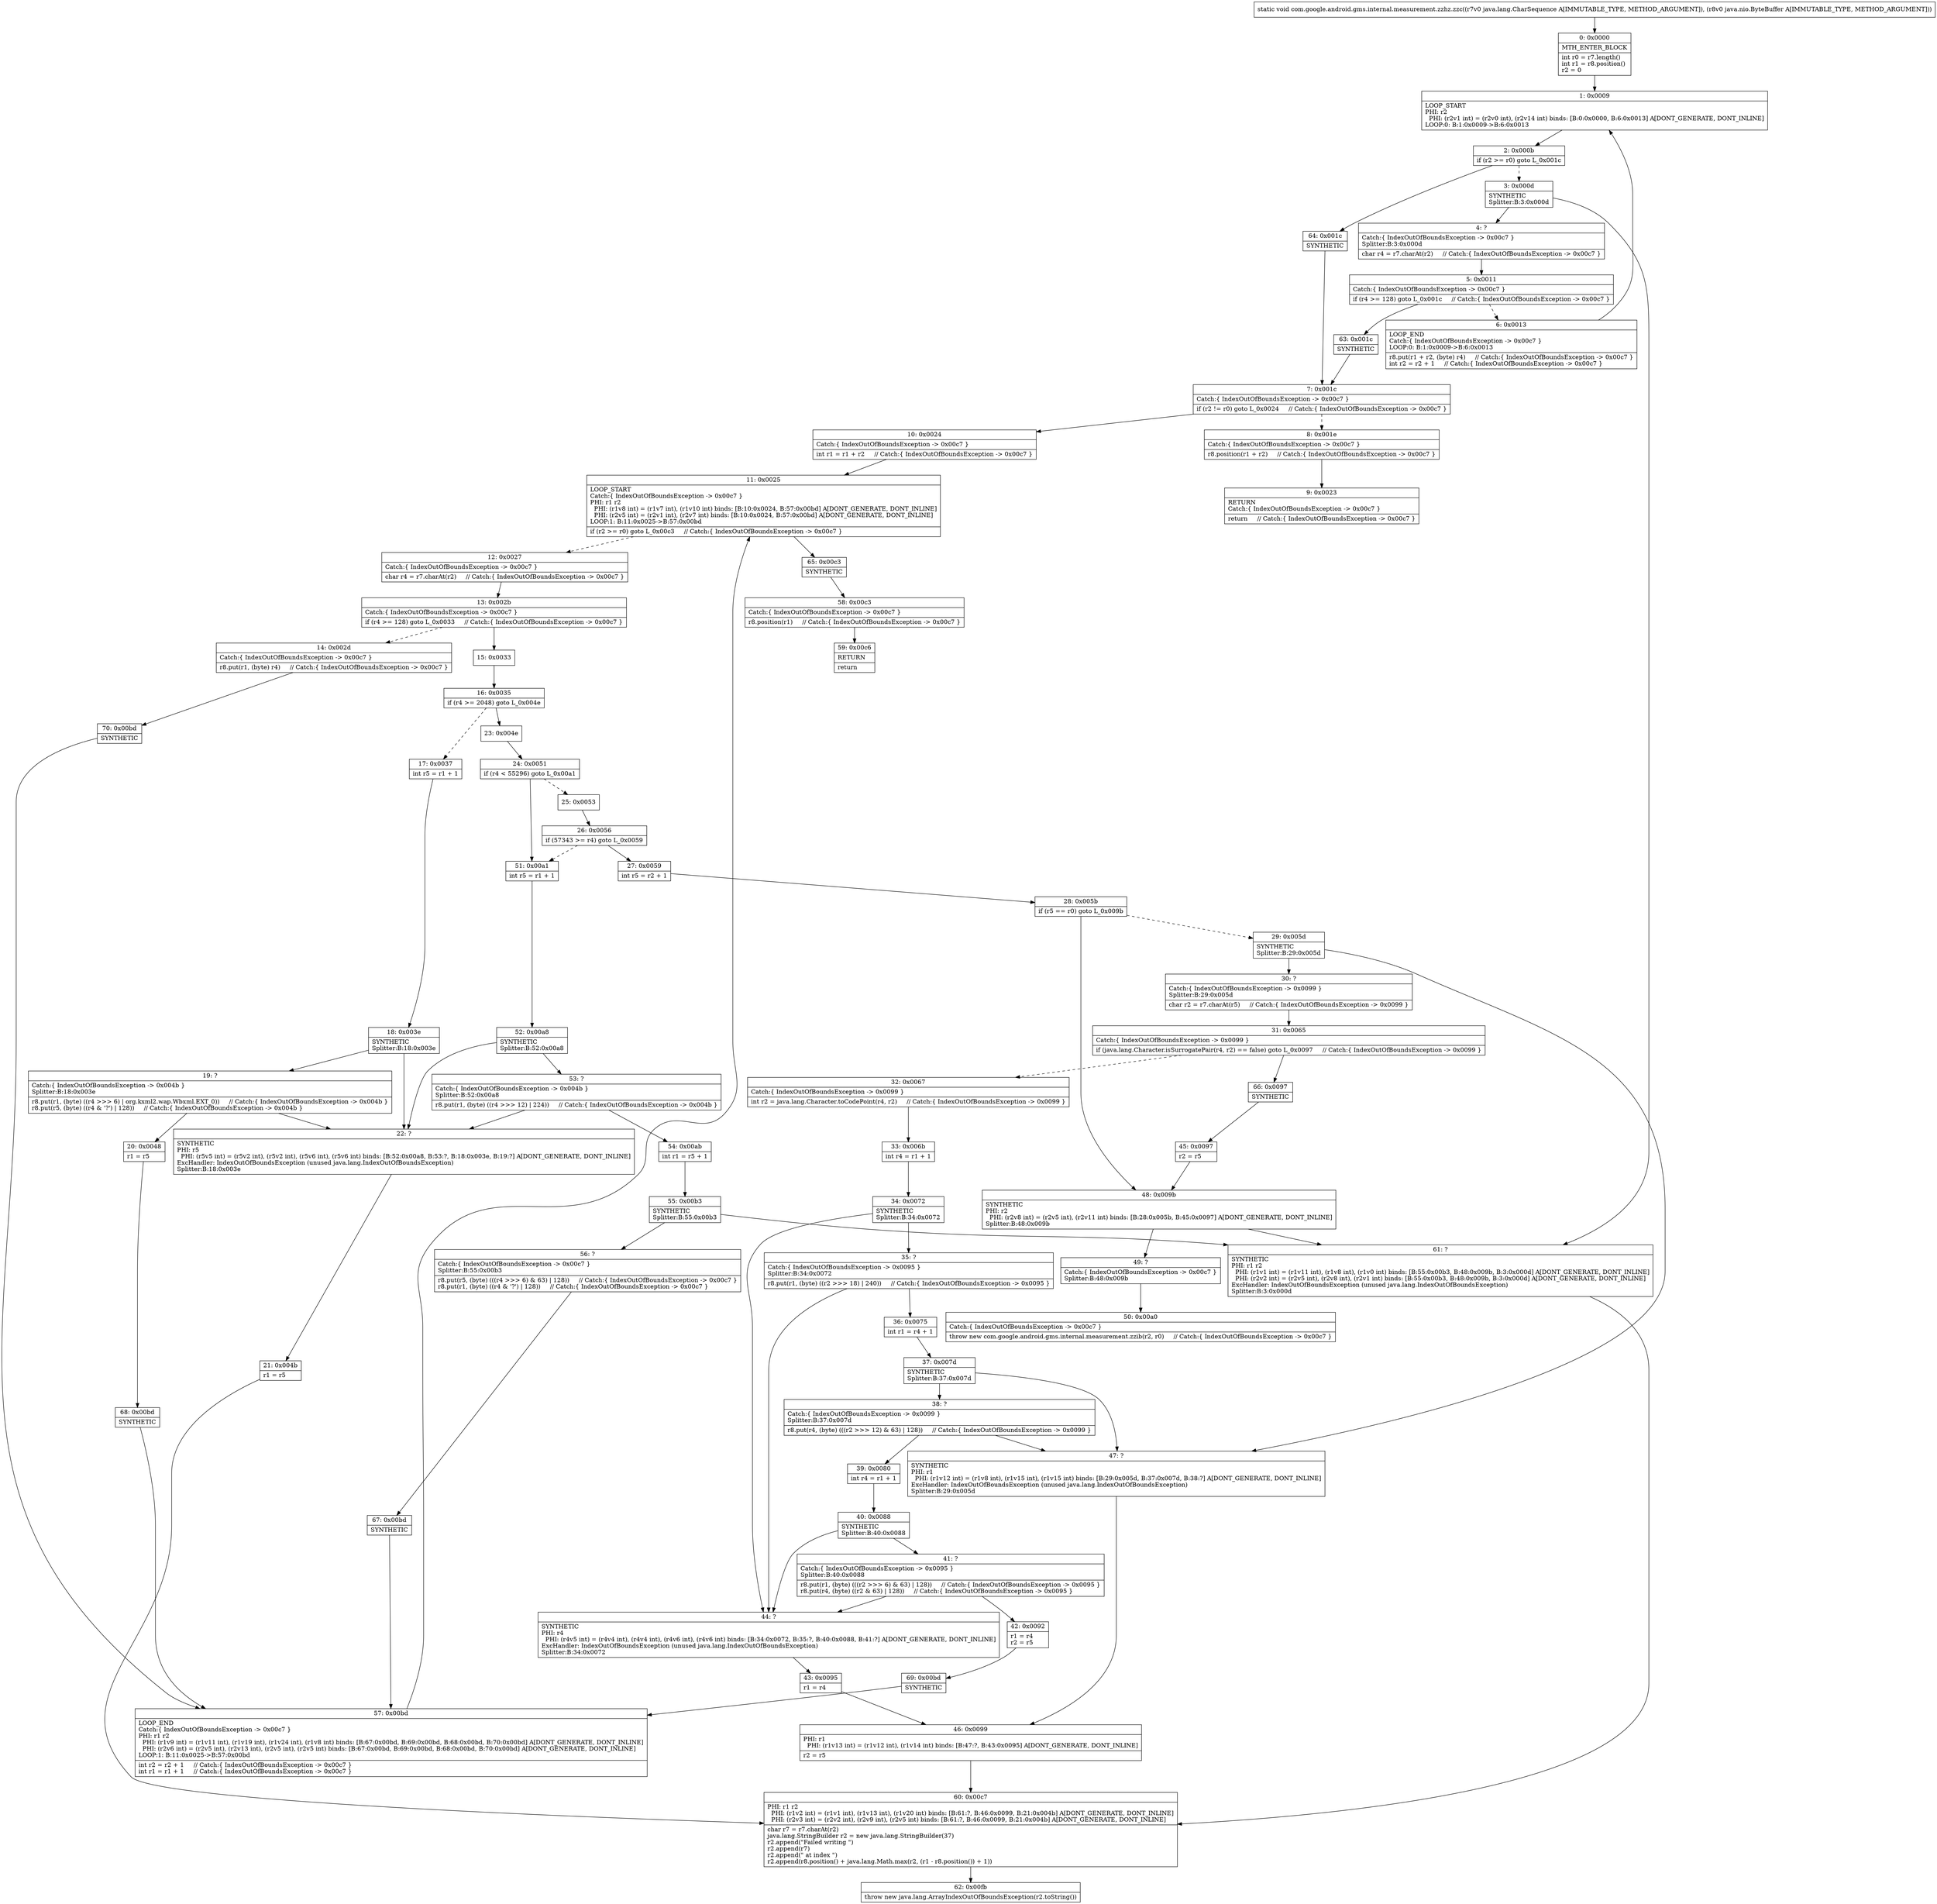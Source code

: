 digraph "CFG forcom.google.android.gms.internal.measurement.zzhz.zzc(Ljava\/lang\/CharSequence;Ljava\/nio\/ByteBuffer;)V" {
Node_0 [shape=record,label="{0\:\ 0x0000|MTH_ENTER_BLOCK\l|int r0 = r7.length()\lint r1 = r8.position()\lr2 = 0\l}"];
Node_1 [shape=record,label="{1\:\ 0x0009|LOOP_START\lPHI: r2 \l  PHI: (r2v1 int) = (r2v0 int), (r2v14 int) binds: [B:0:0x0000, B:6:0x0013] A[DONT_GENERATE, DONT_INLINE]\lLOOP:0: B:1:0x0009\-\>B:6:0x0013\l}"];
Node_2 [shape=record,label="{2\:\ 0x000b|if (r2 \>= r0) goto L_0x001c\l}"];
Node_3 [shape=record,label="{3\:\ 0x000d|SYNTHETIC\lSplitter:B:3:0x000d\l}"];
Node_4 [shape=record,label="{4\:\ ?|Catch:\{ IndexOutOfBoundsException \-\> 0x00c7 \}\lSplitter:B:3:0x000d\l|char r4 = r7.charAt(r2)     \/\/ Catch:\{ IndexOutOfBoundsException \-\> 0x00c7 \}\l}"];
Node_5 [shape=record,label="{5\:\ 0x0011|Catch:\{ IndexOutOfBoundsException \-\> 0x00c7 \}\l|if (r4 \>= 128) goto L_0x001c     \/\/ Catch:\{ IndexOutOfBoundsException \-\> 0x00c7 \}\l}"];
Node_6 [shape=record,label="{6\:\ 0x0013|LOOP_END\lCatch:\{ IndexOutOfBoundsException \-\> 0x00c7 \}\lLOOP:0: B:1:0x0009\-\>B:6:0x0013\l|r8.put(r1 + r2, (byte) r4)     \/\/ Catch:\{ IndexOutOfBoundsException \-\> 0x00c7 \}\lint r2 = r2 + 1     \/\/ Catch:\{ IndexOutOfBoundsException \-\> 0x00c7 \}\l}"];
Node_7 [shape=record,label="{7\:\ 0x001c|Catch:\{ IndexOutOfBoundsException \-\> 0x00c7 \}\l|if (r2 != r0) goto L_0x0024     \/\/ Catch:\{ IndexOutOfBoundsException \-\> 0x00c7 \}\l}"];
Node_8 [shape=record,label="{8\:\ 0x001e|Catch:\{ IndexOutOfBoundsException \-\> 0x00c7 \}\l|r8.position(r1 + r2)     \/\/ Catch:\{ IndexOutOfBoundsException \-\> 0x00c7 \}\l}"];
Node_9 [shape=record,label="{9\:\ 0x0023|RETURN\lCatch:\{ IndexOutOfBoundsException \-\> 0x00c7 \}\l|return     \/\/ Catch:\{ IndexOutOfBoundsException \-\> 0x00c7 \}\l}"];
Node_10 [shape=record,label="{10\:\ 0x0024|Catch:\{ IndexOutOfBoundsException \-\> 0x00c7 \}\l|int r1 = r1 + r2     \/\/ Catch:\{ IndexOutOfBoundsException \-\> 0x00c7 \}\l}"];
Node_11 [shape=record,label="{11\:\ 0x0025|LOOP_START\lCatch:\{ IndexOutOfBoundsException \-\> 0x00c7 \}\lPHI: r1 r2 \l  PHI: (r1v8 int) = (r1v7 int), (r1v10 int) binds: [B:10:0x0024, B:57:0x00bd] A[DONT_GENERATE, DONT_INLINE]\l  PHI: (r2v5 int) = (r2v1 int), (r2v7 int) binds: [B:10:0x0024, B:57:0x00bd] A[DONT_GENERATE, DONT_INLINE]\lLOOP:1: B:11:0x0025\-\>B:57:0x00bd\l|if (r2 \>= r0) goto L_0x00c3     \/\/ Catch:\{ IndexOutOfBoundsException \-\> 0x00c7 \}\l}"];
Node_12 [shape=record,label="{12\:\ 0x0027|Catch:\{ IndexOutOfBoundsException \-\> 0x00c7 \}\l|char r4 = r7.charAt(r2)     \/\/ Catch:\{ IndexOutOfBoundsException \-\> 0x00c7 \}\l}"];
Node_13 [shape=record,label="{13\:\ 0x002b|Catch:\{ IndexOutOfBoundsException \-\> 0x00c7 \}\l|if (r4 \>= 128) goto L_0x0033     \/\/ Catch:\{ IndexOutOfBoundsException \-\> 0x00c7 \}\l}"];
Node_14 [shape=record,label="{14\:\ 0x002d|Catch:\{ IndexOutOfBoundsException \-\> 0x00c7 \}\l|r8.put(r1, (byte) r4)     \/\/ Catch:\{ IndexOutOfBoundsException \-\> 0x00c7 \}\l}"];
Node_15 [shape=record,label="{15\:\ 0x0033}"];
Node_16 [shape=record,label="{16\:\ 0x0035|if (r4 \>= 2048) goto L_0x004e\l}"];
Node_17 [shape=record,label="{17\:\ 0x0037|int r5 = r1 + 1\l}"];
Node_18 [shape=record,label="{18\:\ 0x003e|SYNTHETIC\lSplitter:B:18:0x003e\l}"];
Node_19 [shape=record,label="{19\:\ ?|Catch:\{ IndexOutOfBoundsException \-\> 0x004b \}\lSplitter:B:18:0x003e\l|r8.put(r1, (byte) ((r4 \>\>\> 6) \| org.kxml2.wap.Wbxml.EXT_0))     \/\/ Catch:\{ IndexOutOfBoundsException \-\> 0x004b \}\lr8.put(r5, (byte) ((r4 & '?') \| 128))     \/\/ Catch:\{ IndexOutOfBoundsException \-\> 0x004b \}\l}"];
Node_20 [shape=record,label="{20\:\ 0x0048|r1 = r5\l}"];
Node_21 [shape=record,label="{21\:\ 0x004b|r1 = r5\l}"];
Node_22 [shape=record,label="{22\:\ ?|SYNTHETIC\lPHI: r5 \l  PHI: (r5v5 int) = (r5v2 int), (r5v2 int), (r5v6 int), (r5v6 int) binds: [B:52:0x00a8, B:53:?, B:18:0x003e, B:19:?] A[DONT_GENERATE, DONT_INLINE]\lExcHandler: IndexOutOfBoundsException (unused java.lang.IndexOutOfBoundsException)\lSplitter:B:18:0x003e\l}"];
Node_23 [shape=record,label="{23\:\ 0x004e}"];
Node_24 [shape=record,label="{24\:\ 0x0051|if (r4 \< 55296) goto L_0x00a1\l}"];
Node_25 [shape=record,label="{25\:\ 0x0053}"];
Node_26 [shape=record,label="{26\:\ 0x0056|if (57343 \>= r4) goto L_0x0059\l}"];
Node_27 [shape=record,label="{27\:\ 0x0059|int r5 = r2 + 1\l}"];
Node_28 [shape=record,label="{28\:\ 0x005b|if (r5 == r0) goto L_0x009b\l}"];
Node_29 [shape=record,label="{29\:\ 0x005d|SYNTHETIC\lSplitter:B:29:0x005d\l}"];
Node_30 [shape=record,label="{30\:\ ?|Catch:\{ IndexOutOfBoundsException \-\> 0x0099 \}\lSplitter:B:29:0x005d\l|char r2 = r7.charAt(r5)     \/\/ Catch:\{ IndexOutOfBoundsException \-\> 0x0099 \}\l}"];
Node_31 [shape=record,label="{31\:\ 0x0065|Catch:\{ IndexOutOfBoundsException \-\> 0x0099 \}\l|if (java.lang.Character.isSurrogatePair(r4, r2) == false) goto L_0x0097     \/\/ Catch:\{ IndexOutOfBoundsException \-\> 0x0099 \}\l}"];
Node_32 [shape=record,label="{32\:\ 0x0067|Catch:\{ IndexOutOfBoundsException \-\> 0x0099 \}\l|int r2 = java.lang.Character.toCodePoint(r4, r2)     \/\/ Catch:\{ IndexOutOfBoundsException \-\> 0x0099 \}\l}"];
Node_33 [shape=record,label="{33\:\ 0x006b|int r4 = r1 + 1\l}"];
Node_34 [shape=record,label="{34\:\ 0x0072|SYNTHETIC\lSplitter:B:34:0x0072\l}"];
Node_35 [shape=record,label="{35\:\ ?|Catch:\{ IndexOutOfBoundsException \-\> 0x0095 \}\lSplitter:B:34:0x0072\l|r8.put(r1, (byte) ((r2 \>\>\> 18) \| 240))     \/\/ Catch:\{ IndexOutOfBoundsException \-\> 0x0095 \}\l}"];
Node_36 [shape=record,label="{36\:\ 0x0075|int r1 = r4 + 1\l}"];
Node_37 [shape=record,label="{37\:\ 0x007d|SYNTHETIC\lSplitter:B:37:0x007d\l}"];
Node_38 [shape=record,label="{38\:\ ?|Catch:\{ IndexOutOfBoundsException \-\> 0x0099 \}\lSplitter:B:37:0x007d\l|r8.put(r4, (byte) (((r2 \>\>\> 12) & 63) \| 128))     \/\/ Catch:\{ IndexOutOfBoundsException \-\> 0x0099 \}\l}"];
Node_39 [shape=record,label="{39\:\ 0x0080|int r4 = r1 + 1\l}"];
Node_40 [shape=record,label="{40\:\ 0x0088|SYNTHETIC\lSplitter:B:40:0x0088\l}"];
Node_41 [shape=record,label="{41\:\ ?|Catch:\{ IndexOutOfBoundsException \-\> 0x0095 \}\lSplitter:B:40:0x0088\l|r8.put(r1, (byte) (((r2 \>\>\> 6) & 63) \| 128))     \/\/ Catch:\{ IndexOutOfBoundsException \-\> 0x0095 \}\lr8.put(r4, (byte) ((r2 & 63) \| 128))     \/\/ Catch:\{ IndexOutOfBoundsException \-\> 0x0095 \}\l}"];
Node_42 [shape=record,label="{42\:\ 0x0092|r1 = r4\lr2 = r5\l}"];
Node_43 [shape=record,label="{43\:\ 0x0095|r1 = r4\l}"];
Node_44 [shape=record,label="{44\:\ ?|SYNTHETIC\lPHI: r4 \l  PHI: (r4v5 int) = (r4v4 int), (r4v4 int), (r4v6 int), (r4v6 int) binds: [B:34:0x0072, B:35:?, B:40:0x0088, B:41:?] A[DONT_GENERATE, DONT_INLINE]\lExcHandler: IndexOutOfBoundsException (unused java.lang.IndexOutOfBoundsException)\lSplitter:B:34:0x0072\l}"];
Node_45 [shape=record,label="{45\:\ 0x0097|r2 = r5\l}"];
Node_46 [shape=record,label="{46\:\ 0x0099|PHI: r1 \l  PHI: (r1v13 int) = (r1v12 int), (r1v14 int) binds: [B:47:?, B:43:0x0095] A[DONT_GENERATE, DONT_INLINE]\l|r2 = r5\l}"];
Node_47 [shape=record,label="{47\:\ ?|SYNTHETIC\lPHI: r1 \l  PHI: (r1v12 int) = (r1v8 int), (r1v15 int), (r1v15 int) binds: [B:29:0x005d, B:37:0x007d, B:38:?] A[DONT_GENERATE, DONT_INLINE]\lExcHandler: IndexOutOfBoundsException (unused java.lang.IndexOutOfBoundsException)\lSplitter:B:29:0x005d\l}"];
Node_48 [shape=record,label="{48\:\ 0x009b|SYNTHETIC\lPHI: r2 \l  PHI: (r2v8 int) = (r2v5 int), (r2v11 int) binds: [B:28:0x005b, B:45:0x0097] A[DONT_GENERATE, DONT_INLINE]\lSplitter:B:48:0x009b\l}"];
Node_49 [shape=record,label="{49\:\ ?|Catch:\{ IndexOutOfBoundsException \-\> 0x00c7 \}\lSplitter:B:48:0x009b\l}"];
Node_50 [shape=record,label="{50\:\ 0x00a0|Catch:\{ IndexOutOfBoundsException \-\> 0x00c7 \}\l|throw new com.google.android.gms.internal.measurement.zzib(r2, r0)     \/\/ Catch:\{ IndexOutOfBoundsException \-\> 0x00c7 \}\l}"];
Node_51 [shape=record,label="{51\:\ 0x00a1|int r5 = r1 + 1\l}"];
Node_52 [shape=record,label="{52\:\ 0x00a8|SYNTHETIC\lSplitter:B:52:0x00a8\l}"];
Node_53 [shape=record,label="{53\:\ ?|Catch:\{ IndexOutOfBoundsException \-\> 0x004b \}\lSplitter:B:52:0x00a8\l|r8.put(r1, (byte) ((r4 \>\>\> 12) \| 224))     \/\/ Catch:\{ IndexOutOfBoundsException \-\> 0x004b \}\l}"];
Node_54 [shape=record,label="{54\:\ 0x00ab|int r1 = r5 + 1\l}"];
Node_55 [shape=record,label="{55\:\ 0x00b3|SYNTHETIC\lSplitter:B:55:0x00b3\l}"];
Node_56 [shape=record,label="{56\:\ ?|Catch:\{ IndexOutOfBoundsException \-\> 0x00c7 \}\lSplitter:B:55:0x00b3\l|r8.put(r5, (byte) (((r4 \>\>\> 6) & 63) \| 128))     \/\/ Catch:\{ IndexOutOfBoundsException \-\> 0x00c7 \}\lr8.put(r1, (byte) ((r4 & '?') \| 128))     \/\/ Catch:\{ IndexOutOfBoundsException \-\> 0x00c7 \}\l}"];
Node_57 [shape=record,label="{57\:\ 0x00bd|LOOP_END\lCatch:\{ IndexOutOfBoundsException \-\> 0x00c7 \}\lPHI: r1 r2 \l  PHI: (r1v9 int) = (r1v11 int), (r1v19 int), (r1v24 int), (r1v8 int) binds: [B:67:0x00bd, B:69:0x00bd, B:68:0x00bd, B:70:0x00bd] A[DONT_GENERATE, DONT_INLINE]\l  PHI: (r2v6 int) = (r2v5 int), (r2v13 int), (r2v5 int), (r2v5 int) binds: [B:67:0x00bd, B:69:0x00bd, B:68:0x00bd, B:70:0x00bd] A[DONT_GENERATE, DONT_INLINE]\lLOOP:1: B:11:0x0025\-\>B:57:0x00bd\l|int r2 = r2 + 1     \/\/ Catch:\{ IndexOutOfBoundsException \-\> 0x00c7 \}\lint r1 = r1 + 1     \/\/ Catch:\{ IndexOutOfBoundsException \-\> 0x00c7 \}\l}"];
Node_58 [shape=record,label="{58\:\ 0x00c3|Catch:\{ IndexOutOfBoundsException \-\> 0x00c7 \}\l|r8.position(r1)     \/\/ Catch:\{ IndexOutOfBoundsException \-\> 0x00c7 \}\l}"];
Node_59 [shape=record,label="{59\:\ 0x00c6|RETURN\l|return\l}"];
Node_60 [shape=record,label="{60\:\ 0x00c7|PHI: r1 r2 \l  PHI: (r1v2 int) = (r1v1 int), (r1v13 int), (r1v20 int) binds: [B:61:?, B:46:0x0099, B:21:0x004b] A[DONT_GENERATE, DONT_INLINE]\l  PHI: (r2v3 int) = (r2v2 int), (r2v9 int), (r2v5 int) binds: [B:61:?, B:46:0x0099, B:21:0x004b] A[DONT_GENERATE, DONT_INLINE]\l|char r7 = r7.charAt(r2)\ljava.lang.StringBuilder r2 = new java.lang.StringBuilder(37)\lr2.append(\"Failed writing \")\lr2.append(r7)\lr2.append(\" at index \")\lr2.append(r8.position() + java.lang.Math.max(r2, (r1 \- r8.position()) + 1))\l}"];
Node_61 [shape=record,label="{61\:\ ?|SYNTHETIC\lPHI: r1 r2 \l  PHI: (r1v1 int) = (r1v11 int), (r1v8 int), (r1v0 int) binds: [B:55:0x00b3, B:48:0x009b, B:3:0x000d] A[DONT_GENERATE, DONT_INLINE]\l  PHI: (r2v2 int) = (r2v5 int), (r2v8 int), (r2v1 int) binds: [B:55:0x00b3, B:48:0x009b, B:3:0x000d] A[DONT_GENERATE, DONT_INLINE]\lExcHandler: IndexOutOfBoundsException (unused java.lang.IndexOutOfBoundsException)\lSplitter:B:3:0x000d\l}"];
Node_62 [shape=record,label="{62\:\ 0x00fb|throw new java.lang.ArrayIndexOutOfBoundsException(r2.toString())\l}"];
Node_63 [shape=record,label="{63\:\ 0x001c|SYNTHETIC\l}"];
Node_64 [shape=record,label="{64\:\ 0x001c|SYNTHETIC\l}"];
Node_65 [shape=record,label="{65\:\ 0x00c3|SYNTHETIC\l}"];
Node_66 [shape=record,label="{66\:\ 0x0097|SYNTHETIC\l}"];
Node_67 [shape=record,label="{67\:\ 0x00bd|SYNTHETIC\l}"];
Node_68 [shape=record,label="{68\:\ 0x00bd|SYNTHETIC\l}"];
Node_69 [shape=record,label="{69\:\ 0x00bd|SYNTHETIC\l}"];
Node_70 [shape=record,label="{70\:\ 0x00bd|SYNTHETIC\l}"];
MethodNode[shape=record,label="{static void com.google.android.gms.internal.measurement.zzhz.zzc((r7v0 java.lang.CharSequence A[IMMUTABLE_TYPE, METHOD_ARGUMENT]), (r8v0 java.nio.ByteBuffer A[IMMUTABLE_TYPE, METHOD_ARGUMENT])) }"];
MethodNode -> Node_0;
Node_0 -> Node_1;
Node_1 -> Node_2;
Node_2 -> Node_3[style=dashed];
Node_2 -> Node_64;
Node_3 -> Node_4;
Node_3 -> Node_61;
Node_4 -> Node_5;
Node_5 -> Node_6[style=dashed];
Node_5 -> Node_63;
Node_6 -> Node_1;
Node_7 -> Node_8[style=dashed];
Node_7 -> Node_10;
Node_8 -> Node_9;
Node_10 -> Node_11;
Node_11 -> Node_12[style=dashed];
Node_11 -> Node_65;
Node_12 -> Node_13;
Node_13 -> Node_14[style=dashed];
Node_13 -> Node_15;
Node_14 -> Node_70;
Node_15 -> Node_16;
Node_16 -> Node_17[style=dashed];
Node_16 -> Node_23;
Node_17 -> Node_18;
Node_18 -> Node_19;
Node_18 -> Node_22;
Node_19 -> Node_20;
Node_19 -> Node_22;
Node_20 -> Node_68;
Node_21 -> Node_60;
Node_22 -> Node_21;
Node_23 -> Node_24;
Node_24 -> Node_25[style=dashed];
Node_24 -> Node_51;
Node_25 -> Node_26;
Node_26 -> Node_27;
Node_26 -> Node_51[style=dashed];
Node_27 -> Node_28;
Node_28 -> Node_29[style=dashed];
Node_28 -> Node_48;
Node_29 -> Node_30;
Node_29 -> Node_47;
Node_30 -> Node_31;
Node_31 -> Node_32[style=dashed];
Node_31 -> Node_66;
Node_32 -> Node_33;
Node_33 -> Node_34;
Node_34 -> Node_35;
Node_34 -> Node_44;
Node_35 -> Node_36;
Node_35 -> Node_44;
Node_36 -> Node_37;
Node_37 -> Node_38;
Node_37 -> Node_47;
Node_38 -> Node_39;
Node_38 -> Node_47;
Node_39 -> Node_40;
Node_40 -> Node_41;
Node_40 -> Node_44;
Node_41 -> Node_42;
Node_41 -> Node_44;
Node_42 -> Node_69;
Node_43 -> Node_46;
Node_44 -> Node_43;
Node_45 -> Node_48;
Node_46 -> Node_60;
Node_47 -> Node_46;
Node_48 -> Node_49;
Node_48 -> Node_61;
Node_49 -> Node_50;
Node_51 -> Node_52;
Node_52 -> Node_53;
Node_52 -> Node_22;
Node_53 -> Node_54;
Node_53 -> Node_22;
Node_54 -> Node_55;
Node_55 -> Node_56;
Node_55 -> Node_61;
Node_56 -> Node_67;
Node_57 -> Node_11;
Node_58 -> Node_59;
Node_60 -> Node_62;
Node_61 -> Node_60;
Node_63 -> Node_7;
Node_64 -> Node_7;
Node_65 -> Node_58;
Node_66 -> Node_45;
Node_67 -> Node_57;
Node_68 -> Node_57;
Node_69 -> Node_57;
Node_70 -> Node_57;
}

